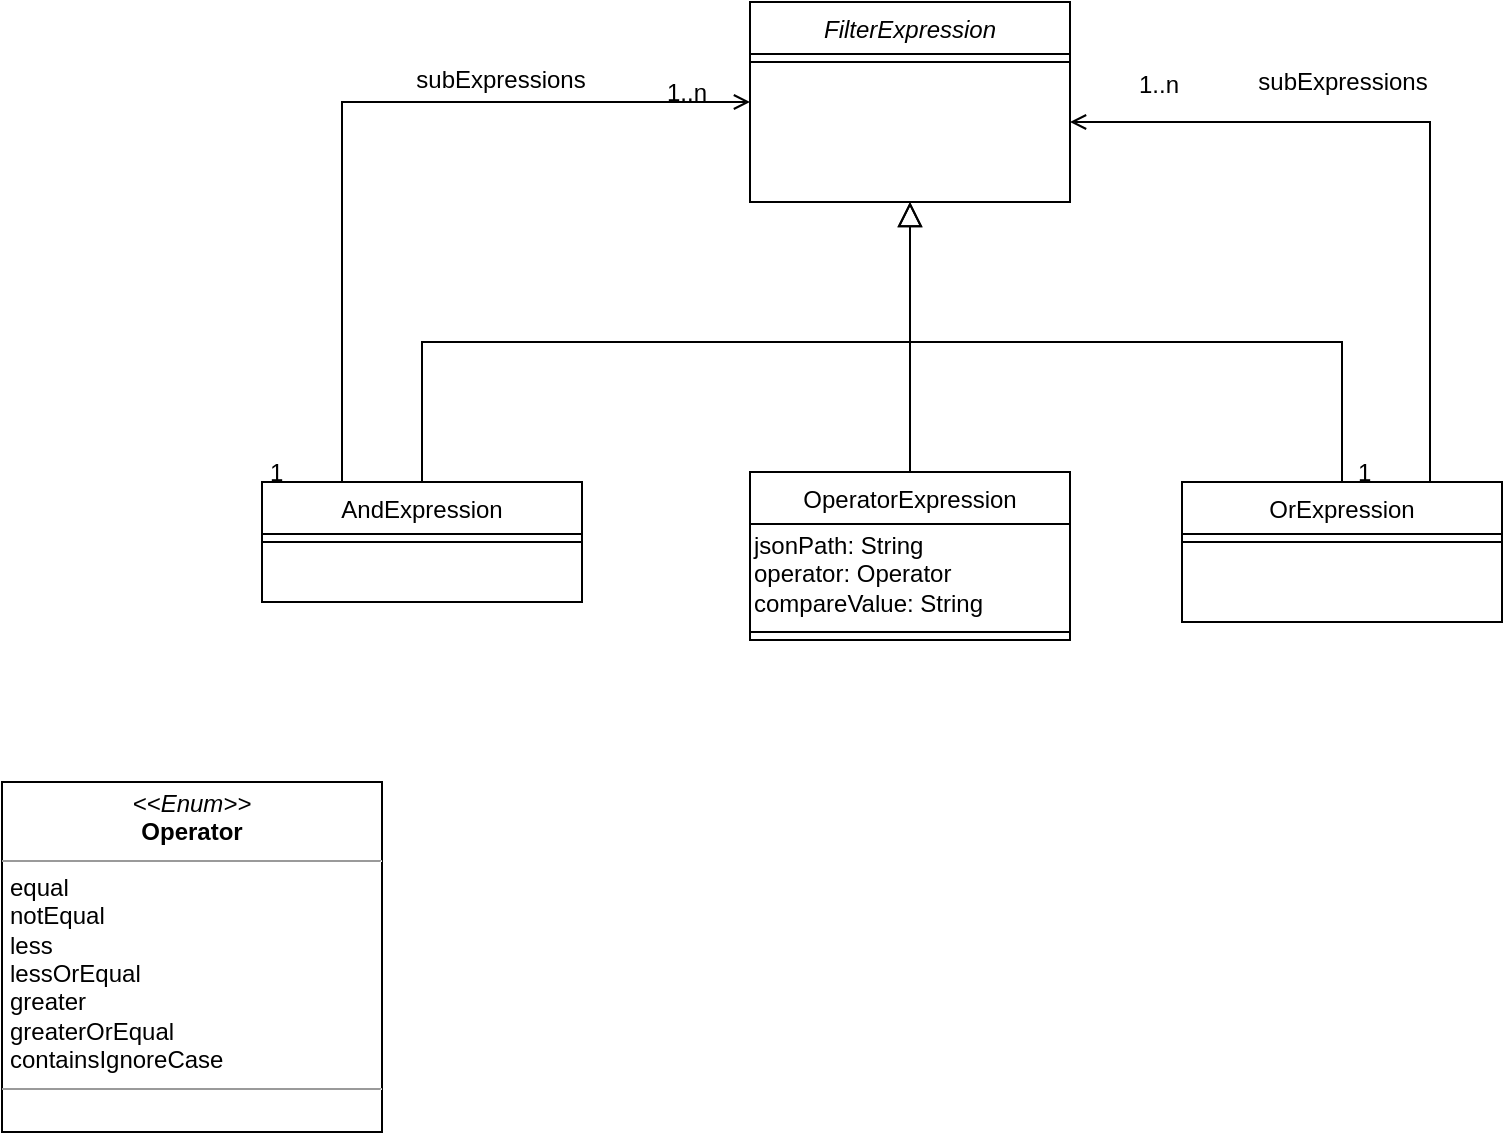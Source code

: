 <mxfile version="15.5.4" type="embed"><diagram id="C5RBs43oDa-KdzZeNtuy" name="Page-1"><mxGraphModel dx="1225" dy="744" grid="1" gridSize="10" guides="1" tooltips="1" connect="1" arrows="1" fold="1" page="1" pageScale="1" pageWidth="827" pageHeight="1169" math="0" shadow="0"><root><mxCell id="WIyWlLk6GJQsqaUBKTNV-0"/><mxCell id="WIyWlLk6GJQsqaUBKTNV-1" parent="WIyWlLk6GJQsqaUBKTNV-0"/><mxCell id="zkfFHV4jXpPFQw0GAbJ--0" value="FilterExpression" style="swimlane;fontStyle=2;align=center;verticalAlign=top;childLayout=stackLayout;horizontal=1;startSize=26;horizontalStack=0;resizeParent=1;resizeLast=0;collapsible=1;marginBottom=0;rounded=0;shadow=0;strokeWidth=1;" parent="WIyWlLk6GJQsqaUBKTNV-1" vertex="1"><mxGeometry x="414" y="120" width="160" height="100" as="geometry"><mxRectangle x="230" y="140" width="160" height="26" as="alternateBounds"/></mxGeometry></mxCell><mxCell id="zkfFHV4jXpPFQw0GAbJ--4" value="" style="line;html=1;strokeWidth=1;align=left;verticalAlign=middle;spacingTop=-1;spacingLeft=3;spacingRight=3;rotatable=0;labelPosition=right;points=[];portConstraint=eastwest;" parent="zkfFHV4jXpPFQw0GAbJ--0" vertex="1"><mxGeometry y="26" width="160" height="8" as="geometry"/></mxCell><mxCell id="Cu72sWGNNY341dS4-z_g-9" value="" style="endArrow=open;shadow=0;strokeWidth=1;rounded=0;endFill=1;edgeStyle=elbowEdgeStyle;elbow=vertical;exitX=0.75;exitY=0;exitDx=0;exitDy=0;" parent="zkfFHV4jXpPFQw0GAbJ--0" edge="1"><mxGeometry x="0.5" y="41" relative="1" as="geometry"><mxPoint x="340" y="240" as="sourcePoint"/><mxPoint x="160" y="60" as="targetPoint"/><mxPoint x="-40" y="32" as="offset"/><Array as="points"><mxPoint x="-20" y="60"/><mxPoint x="-120" y="70"/><mxPoint x="-230" y="101"/><mxPoint x="-300" y="120"/><mxPoint x="-340" y="120"/><mxPoint x="-350" y="160"/><mxPoint x="-250" y="101"/><mxPoint x="-270" y="120"/><mxPoint x="-370" y="100"/></Array></mxGeometry></mxCell><mxCell id="Cu72sWGNNY341dS4-z_g-10" value="1" style="resizable=0;align=left;verticalAlign=bottom;labelBackgroundColor=none;fontSize=12;" parent="Cu72sWGNNY341dS4-z_g-9" connectable="0" vertex="1"><mxGeometry x="-1" relative="1" as="geometry"><mxPoint x="-38" y="4" as="offset"/></mxGeometry></mxCell><mxCell id="Cu72sWGNNY341dS4-z_g-11" value="1..n" style="resizable=0;align=right;verticalAlign=bottom;labelBackgroundColor=none;fontSize=12;" parent="Cu72sWGNNY341dS4-z_g-9" connectable="0" vertex="1"><mxGeometry x="1" relative="1" as="geometry"><mxPoint x="56" y="-10" as="offset"/></mxGeometry></mxCell><mxCell id="Cu72sWGNNY341dS4-z_g-12" value="subExpressions" style="text;html=1;resizable=0;points=[];;align=center;verticalAlign=middle;labelBackgroundColor=none;rounded=0;shadow=0;strokeWidth=1;fontSize=12;" parent="Cu72sWGNNY341dS4-z_g-9" vertex="1" connectable="0"><mxGeometry x="0.5" y="49" relative="1" as="geometry"><mxPoint x="46" y="-69" as="offset"/></mxGeometry></mxCell><mxCell id="zkfFHV4jXpPFQw0GAbJ--6" value="AndExpression" style="swimlane;fontStyle=0;align=center;verticalAlign=top;childLayout=stackLayout;horizontal=1;startSize=26;horizontalStack=0;resizeParent=1;resizeLast=0;collapsible=1;marginBottom=0;rounded=0;shadow=0;strokeWidth=1;" parent="WIyWlLk6GJQsqaUBKTNV-1" vertex="1"><mxGeometry x="170" y="360" width="160" height="60" as="geometry"><mxRectangle x="130" y="380" width="160" height="26" as="alternateBounds"/></mxGeometry></mxCell><mxCell id="zkfFHV4jXpPFQw0GAbJ--9" value="" style="line;html=1;strokeWidth=1;align=left;verticalAlign=middle;spacingTop=-1;spacingLeft=3;spacingRight=3;rotatable=0;labelPosition=right;points=[];portConstraint=eastwest;" parent="zkfFHV4jXpPFQw0GAbJ--6" vertex="1"><mxGeometry y="26" width="160" height="8" as="geometry"/></mxCell><mxCell id="zkfFHV4jXpPFQw0GAbJ--12" value="" style="endArrow=block;endSize=10;endFill=0;shadow=0;strokeWidth=1;rounded=0;edgeStyle=elbowEdgeStyle;elbow=vertical;" parent="WIyWlLk6GJQsqaUBKTNV-1" source="zkfFHV4jXpPFQw0GAbJ--6" target="zkfFHV4jXpPFQw0GAbJ--0" edge="1"><mxGeometry width="160" relative="1" as="geometry"><mxPoint x="200" y="203" as="sourcePoint"/><mxPoint x="200" y="203" as="targetPoint"/></mxGeometry></mxCell><mxCell id="zkfFHV4jXpPFQw0GAbJ--13" value="OrExpression" style="swimlane;fontStyle=0;align=center;verticalAlign=top;childLayout=stackLayout;horizontal=1;startSize=26;horizontalStack=0;resizeParent=1;resizeLast=0;collapsible=1;marginBottom=0;rounded=0;shadow=0;strokeWidth=1;" parent="WIyWlLk6GJQsqaUBKTNV-1" vertex="1"><mxGeometry x="630" y="360" width="160" height="70" as="geometry"><mxRectangle x="340" y="380" width="170" height="26" as="alternateBounds"/></mxGeometry></mxCell><mxCell id="zkfFHV4jXpPFQw0GAbJ--15" value="" style="line;html=1;strokeWidth=1;align=left;verticalAlign=middle;spacingTop=-1;spacingLeft=3;spacingRight=3;rotatable=0;labelPosition=right;points=[];portConstraint=eastwest;" parent="zkfFHV4jXpPFQw0GAbJ--13" vertex="1"><mxGeometry y="26" width="160" height="8" as="geometry"/></mxCell><mxCell id="zkfFHV4jXpPFQw0GAbJ--16" value="" style="endArrow=block;endSize=10;endFill=0;shadow=0;strokeWidth=1;rounded=0;edgeStyle=elbowEdgeStyle;elbow=vertical;" parent="WIyWlLk6GJQsqaUBKTNV-1" source="zkfFHV4jXpPFQw0GAbJ--13" target="zkfFHV4jXpPFQw0GAbJ--0" edge="1"><mxGeometry width="160" relative="1" as="geometry"><mxPoint x="210" y="373" as="sourcePoint"/><mxPoint x="310" y="271" as="targetPoint"/><Array as="points"><mxPoint x="610" y="290"/></Array></mxGeometry></mxCell><mxCell id="Cu72sWGNNY341dS4-z_g-1" value="" style="endArrow=open;shadow=0;strokeWidth=1;rounded=0;endFill=1;edgeStyle=elbowEdgeStyle;elbow=vertical;entryX=0;entryY=0.5;entryDx=0;entryDy=0;exitX=0.25;exitY=0;exitDx=0;exitDy=0;" parent="WIyWlLk6GJQsqaUBKTNV-1" source="zkfFHV4jXpPFQw0GAbJ--6" target="zkfFHV4jXpPFQw0GAbJ--0" edge="1"><mxGeometry x="0.5" y="41" relative="1" as="geometry"><mxPoint x="90" y="410" as="sourcePoint"/><mxPoint x="220" y="159" as="targetPoint"/><mxPoint x="-40" y="32" as="offset"/><Array as="points"><mxPoint x="380" y="170"/><mxPoint x="280" y="180"/><mxPoint x="170" y="211"/><mxPoint x="100" y="230"/><mxPoint x="60" y="230"/><mxPoint x="50" y="270"/><mxPoint x="150" y="211"/><mxPoint x="130" y="230"/><mxPoint x="30" y="210"/></Array></mxGeometry></mxCell><mxCell id="Cu72sWGNNY341dS4-z_g-2" value="1" style="resizable=0;align=left;verticalAlign=bottom;labelBackgroundColor=none;fontSize=12;" parent="Cu72sWGNNY341dS4-z_g-1" connectable="0" vertex="1"><mxGeometry x="-1" relative="1" as="geometry"><mxPoint x="-38" y="4" as="offset"/></mxGeometry></mxCell><mxCell id="Cu72sWGNNY341dS4-z_g-3" value="1..n" style="resizable=0;align=right;verticalAlign=bottom;labelBackgroundColor=none;fontSize=12;" parent="Cu72sWGNNY341dS4-z_g-1" connectable="0" vertex="1"><mxGeometry x="1" relative="1" as="geometry"><mxPoint x="-20" y="4" as="offset"/></mxGeometry></mxCell><mxCell id="Cu72sWGNNY341dS4-z_g-4" value="subExpressions" style="text;html=1;resizable=0;points=[];;align=center;verticalAlign=middle;labelBackgroundColor=none;rounded=0;shadow=0;strokeWidth=1;fontSize=12;" parent="Cu72sWGNNY341dS4-z_g-1" vertex="1" connectable="0"><mxGeometry x="0.5" y="49" relative="1" as="geometry"><mxPoint x="-27" y="38" as="offset"/></mxGeometry></mxCell><mxCell id="Cu72sWGNNY341dS4-z_g-5" value="OperatorExpression" style="swimlane;fontStyle=0;align=center;verticalAlign=top;childLayout=stackLayout;horizontal=1;startSize=26;horizontalStack=0;resizeParent=1;resizeLast=0;collapsible=1;marginBottom=0;rounded=0;shadow=0;strokeWidth=1;" parent="WIyWlLk6GJQsqaUBKTNV-1" vertex="1"><mxGeometry x="414" y="355" width="160" height="84" as="geometry"><mxRectangle x="340" y="380" width="170" height="26" as="alternateBounds"/></mxGeometry></mxCell><mxCell id="Cu72sWGNNY341dS4-z_g-14" value="jsonPath: String&lt;br&gt;operator: Operator&lt;br&gt;compareValue: String" style="text;html=1;align=left;verticalAlign=middle;resizable=0;points=[];autosize=1;strokeColor=none;fillColor=none;" parent="Cu72sWGNNY341dS4-z_g-5" vertex="1"><mxGeometry y="26" width="160" height="50" as="geometry"/></mxCell><mxCell id="Cu72sWGNNY341dS4-z_g-6" value="" style="line;html=1;strokeWidth=1;align=left;verticalAlign=middle;spacingTop=-1;spacingLeft=3;spacingRight=3;rotatable=0;labelPosition=right;points=[];portConstraint=eastwest;" parent="Cu72sWGNNY341dS4-z_g-5" vertex="1"><mxGeometry y="76" width="160" height="8" as="geometry"/></mxCell><mxCell id="Cu72sWGNNY341dS4-z_g-8" value="" style="endArrow=none;html=1;rounded=0;entryX=0.5;entryY=0;entryDx=0;entryDy=0;" parent="WIyWlLk6GJQsqaUBKTNV-1" target="Cu72sWGNNY341dS4-z_g-5" edge="1"><mxGeometry width="50" height="50" relative="1" as="geometry"><mxPoint x="370" y="290" as="sourcePoint"/><mxPoint x="490" y="320" as="targetPoint"/><Array as="points"><mxPoint x="510" y="290"/><mxPoint x="494" y="290"/></Array></mxGeometry></mxCell><mxCell id="Cu72sWGNNY341dS4-z_g-13" value="&lt;p style=&quot;margin: 0px ; margin-top: 4px ; text-align: center&quot;&gt;&lt;i&gt;&amp;lt;&amp;lt;Enum&amp;gt;&amp;gt;&lt;/i&gt;&lt;br&gt;&lt;b&gt;Operator&lt;/b&gt;&lt;/p&gt;&lt;hr size=&quot;1&quot;&gt;&lt;p style=&quot;margin: 0px ; margin-left: 4px&quot;&gt;equal&lt;/p&gt;&lt;p style=&quot;margin: 0px ; margin-left: 4px&quot;&gt;notEqual&lt;br&gt;less&lt;/p&gt;&lt;p style=&quot;margin: 0px ; margin-left: 4px&quot;&gt;lessOrEqual&lt;/p&gt;&lt;p style=&quot;margin: 0px ; margin-left: 4px&quot;&gt;greater&lt;/p&gt;&lt;p style=&quot;margin: 0px ; margin-left: 4px&quot;&gt;greaterOrEqual&lt;/p&gt;&lt;p style=&quot;margin: 0px ; margin-left: 4px&quot;&gt;containsIgnoreCase&lt;/p&gt;&lt;hr size=&quot;1&quot;&gt;&lt;p style=&quot;margin: 0px ; margin-left: 4px&quot;&gt;&lt;br&gt;&lt;br&gt;&lt;/p&gt;" style="verticalAlign=top;align=left;overflow=fill;fontSize=12;fontFamily=Helvetica;html=1;" parent="WIyWlLk6GJQsqaUBKTNV-1" vertex="1"><mxGeometry x="40" y="510" width="190" height="175" as="geometry"/></mxCell></root></mxGraphModel></diagram></mxfile>